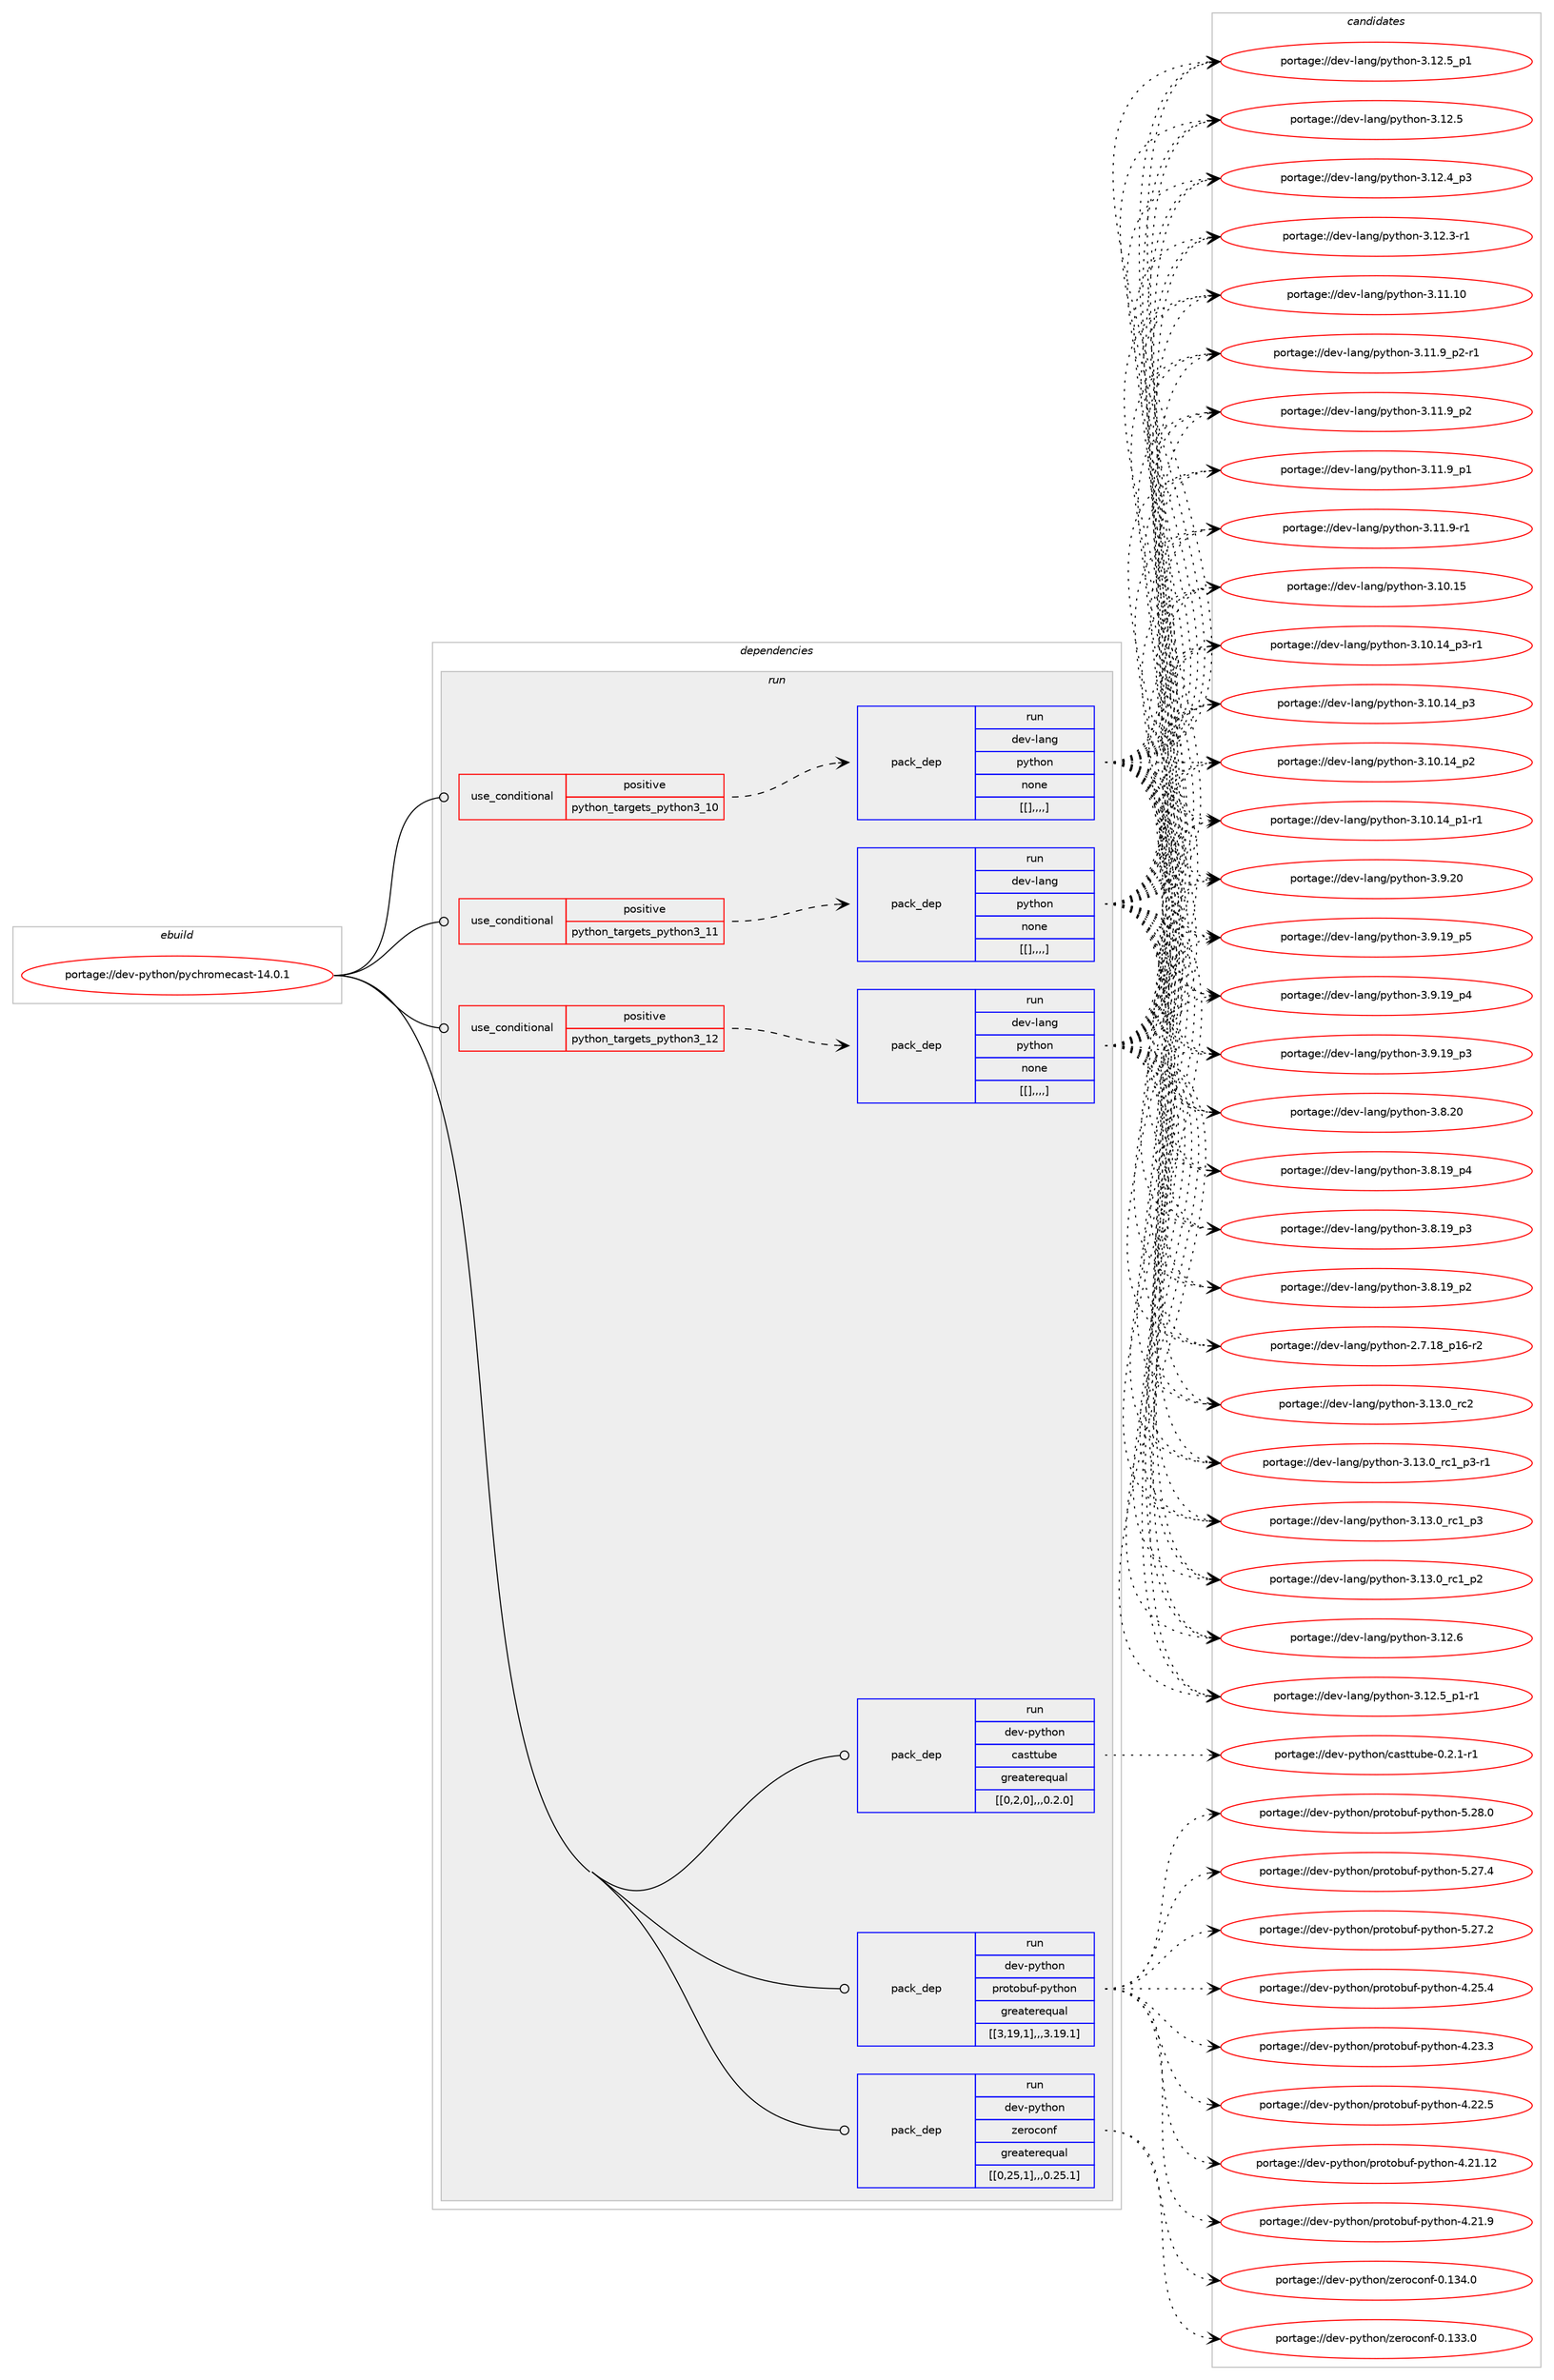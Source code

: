 digraph prolog {

# *************
# Graph options
# *************

newrank=true;
concentrate=true;
compound=true;
graph [rankdir=LR,fontname=Helvetica,fontsize=10,ranksep=1.5];#, ranksep=2.5, nodesep=0.2];
edge  [arrowhead=vee];
node  [fontname=Helvetica,fontsize=10];

# **********
# The ebuild
# **********

subgraph cluster_leftcol {
color=gray;
label=<<i>ebuild</i>>;
id [label="portage://dev-python/pychromecast-14.0.1", color=red, width=4, href="../dev-python/pychromecast-14.0.1.svg"];
}

# ****************
# The dependencies
# ****************

subgraph cluster_midcol {
color=gray;
label=<<i>dependencies</i>>;
subgraph cluster_compile {
fillcolor="#eeeeee";
style=filled;
label=<<i>compile</i>>;
}
subgraph cluster_compileandrun {
fillcolor="#eeeeee";
style=filled;
label=<<i>compile and run</i>>;
}
subgraph cluster_run {
fillcolor="#eeeeee";
style=filled;
label=<<i>run</i>>;
subgraph cond37465 {
dependency157453 [label=<<TABLE BORDER="0" CELLBORDER="1" CELLSPACING="0" CELLPADDING="4"><TR><TD ROWSPAN="3" CELLPADDING="10">use_conditional</TD></TR><TR><TD>positive</TD></TR><TR><TD>python_targets_python3_10</TD></TR></TABLE>>, shape=none, color=red];
subgraph pack118768 {
dependency157454 [label=<<TABLE BORDER="0" CELLBORDER="1" CELLSPACING="0" CELLPADDING="4" WIDTH="220"><TR><TD ROWSPAN="6" CELLPADDING="30">pack_dep</TD></TR><TR><TD WIDTH="110">run</TD></TR><TR><TD>dev-lang</TD></TR><TR><TD>python</TD></TR><TR><TD>none</TD></TR><TR><TD>[[],,,,]</TD></TR></TABLE>>, shape=none, color=blue];
}
dependency157453:e -> dependency157454:w [weight=20,style="dashed",arrowhead="vee"];
}
id:e -> dependency157453:w [weight=20,style="solid",arrowhead="odot"];
subgraph cond37466 {
dependency157455 [label=<<TABLE BORDER="0" CELLBORDER="1" CELLSPACING="0" CELLPADDING="4"><TR><TD ROWSPAN="3" CELLPADDING="10">use_conditional</TD></TR><TR><TD>positive</TD></TR><TR><TD>python_targets_python3_11</TD></TR></TABLE>>, shape=none, color=red];
subgraph pack118769 {
dependency157456 [label=<<TABLE BORDER="0" CELLBORDER="1" CELLSPACING="0" CELLPADDING="4" WIDTH="220"><TR><TD ROWSPAN="6" CELLPADDING="30">pack_dep</TD></TR><TR><TD WIDTH="110">run</TD></TR><TR><TD>dev-lang</TD></TR><TR><TD>python</TD></TR><TR><TD>none</TD></TR><TR><TD>[[],,,,]</TD></TR></TABLE>>, shape=none, color=blue];
}
dependency157455:e -> dependency157456:w [weight=20,style="dashed",arrowhead="vee"];
}
id:e -> dependency157455:w [weight=20,style="solid",arrowhead="odot"];
subgraph cond37467 {
dependency157457 [label=<<TABLE BORDER="0" CELLBORDER="1" CELLSPACING="0" CELLPADDING="4"><TR><TD ROWSPAN="3" CELLPADDING="10">use_conditional</TD></TR><TR><TD>positive</TD></TR><TR><TD>python_targets_python3_12</TD></TR></TABLE>>, shape=none, color=red];
subgraph pack118770 {
dependency157458 [label=<<TABLE BORDER="0" CELLBORDER="1" CELLSPACING="0" CELLPADDING="4" WIDTH="220"><TR><TD ROWSPAN="6" CELLPADDING="30">pack_dep</TD></TR><TR><TD WIDTH="110">run</TD></TR><TR><TD>dev-lang</TD></TR><TR><TD>python</TD></TR><TR><TD>none</TD></TR><TR><TD>[[],,,,]</TD></TR></TABLE>>, shape=none, color=blue];
}
dependency157457:e -> dependency157458:w [weight=20,style="dashed",arrowhead="vee"];
}
id:e -> dependency157457:w [weight=20,style="solid",arrowhead="odot"];
subgraph pack118771 {
dependency157459 [label=<<TABLE BORDER="0" CELLBORDER="1" CELLSPACING="0" CELLPADDING="4" WIDTH="220"><TR><TD ROWSPAN="6" CELLPADDING="30">pack_dep</TD></TR><TR><TD WIDTH="110">run</TD></TR><TR><TD>dev-python</TD></TR><TR><TD>casttube</TD></TR><TR><TD>greaterequal</TD></TR><TR><TD>[[0,2,0],,,0.2.0]</TD></TR></TABLE>>, shape=none, color=blue];
}
id:e -> dependency157459:w [weight=20,style="solid",arrowhead="odot"];
subgraph pack118772 {
dependency157460 [label=<<TABLE BORDER="0" CELLBORDER="1" CELLSPACING="0" CELLPADDING="4" WIDTH="220"><TR><TD ROWSPAN="6" CELLPADDING="30">pack_dep</TD></TR><TR><TD WIDTH="110">run</TD></TR><TR><TD>dev-python</TD></TR><TR><TD>protobuf-python</TD></TR><TR><TD>greaterequal</TD></TR><TR><TD>[[3,19,1],,,3.19.1]</TD></TR></TABLE>>, shape=none, color=blue];
}
id:e -> dependency157460:w [weight=20,style="solid",arrowhead="odot"];
subgraph pack118773 {
dependency157461 [label=<<TABLE BORDER="0" CELLBORDER="1" CELLSPACING="0" CELLPADDING="4" WIDTH="220"><TR><TD ROWSPAN="6" CELLPADDING="30">pack_dep</TD></TR><TR><TD WIDTH="110">run</TD></TR><TR><TD>dev-python</TD></TR><TR><TD>zeroconf</TD></TR><TR><TD>greaterequal</TD></TR><TR><TD>[[0,25,1],,,0.25.1]</TD></TR></TABLE>>, shape=none, color=blue];
}
id:e -> dependency157461:w [weight=20,style="solid",arrowhead="odot"];
}
}

# **************
# The candidates
# **************

subgraph cluster_choices {
rank=same;
color=gray;
label=<<i>candidates</i>>;

subgraph choice118768 {
color=black;
nodesep=1;
choice10010111845108971101034711212111610411111045514649514648951149950 [label="portage://dev-lang/python-3.13.0_rc2", color=red, width=4,href="../dev-lang/python-3.13.0_rc2.svg"];
choice1001011184510897110103471121211161041111104551464951464895114994995112514511449 [label="portage://dev-lang/python-3.13.0_rc1_p3-r1", color=red, width=4,href="../dev-lang/python-3.13.0_rc1_p3-r1.svg"];
choice100101118451089711010347112121116104111110455146495146489511499499511251 [label="portage://dev-lang/python-3.13.0_rc1_p3", color=red, width=4,href="../dev-lang/python-3.13.0_rc1_p3.svg"];
choice100101118451089711010347112121116104111110455146495146489511499499511250 [label="portage://dev-lang/python-3.13.0_rc1_p2", color=red, width=4,href="../dev-lang/python-3.13.0_rc1_p2.svg"];
choice10010111845108971101034711212111610411111045514649504654 [label="portage://dev-lang/python-3.12.6", color=red, width=4,href="../dev-lang/python-3.12.6.svg"];
choice1001011184510897110103471121211161041111104551464950465395112494511449 [label="portage://dev-lang/python-3.12.5_p1-r1", color=red, width=4,href="../dev-lang/python-3.12.5_p1-r1.svg"];
choice100101118451089711010347112121116104111110455146495046539511249 [label="portage://dev-lang/python-3.12.5_p1", color=red, width=4,href="../dev-lang/python-3.12.5_p1.svg"];
choice10010111845108971101034711212111610411111045514649504653 [label="portage://dev-lang/python-3.12.5", color=red, width=4,href="../dev-lang/python-3.12.5.svg"];
choice100101118451089711010347112121116104111110455146495046529511251 [label="portage://dev-lang/python-3.12.4_p3", color=red, width=4,href="../dev-lang/python-3.12.4_p3.svg"];
choice100101118451089711010347112121116104111110455146495046514511449 [label="portage://dev-lang/python-3.12.3-r1", color=red, width=4,href="../dev-lang/python-3.12.3-r1.svg"];
choice1001011184510897110103471121211161041111104551464949464948 [label="portage://dev-lang/python-3.11.10", color=red, width=4,href="../dev-lang/python-3.11.10.svg"];
choice1001011184510897110103471121211161041111104551464949465795112504511449 [label="portage://dev-lang/python-3.11.9_p2-r1", color=red, width=4,href="../dev-lang/python-3.11.9_p2-r1.svg"];
choice100101118451089711010347112121116104111110455146494946579511250 [label="portage://dev-lang/python-3.11.9_p2", color=red, width=4,href="../dev-lang/python-3.11.9_p2.svg"];
choice100101118451089711010347112121116104111110455146494946579511249 [label="portage://dev-lang/python-3.11.9_p1", color=red, width=4,href="../dev-lang/python-3.11.9_p1.svg"];
choice100101118451089711010347112121116104111110455146494946574511449 [label="portage://dev-lang/python-3.11.9-r1", color=red, width=4,href="../dev-lang/python-3.11.9-r1.svg"];
choice1001011184510897110103471121211161041111104551464948464953 [label="portage://dev-lang/python-3.10.15", color=red, width=4,href="../dev-lang/python-3.10.15.svg"];
choice100101118451089711010347112121116104111110455146494846495295112514511449 [label="portage://dev-lang/python-3.10.14_p3-r1", color=red, width=4,href="../dev-lang/python-3.10.14_p3-r1.svg"];
choice10010111845108971101034711212111610411111045514649484649529511251 [label="portage://dev-lang/python-3.10.14_p3", color=red, width=4,href="../dev-lang/python-3.10.14_p3.svg"];
choice10010111845108971101034711212111610411111045514649484649529511250 [label="portage://dev-lang/python-3.10.14_p2", color=red, width=4,href="../dev-lang/python-3.10.14_p2.svg"];
choice100101118451089711010347112121116104111110455146494846495295112494511449 [label="portage://dev-lang/python-3.10.14_p1-r1", color=red, width=4,href="../dev-lang/python-3.10.14_p1-r1.svg"];
choice10010111845108971101034711212111610411111045514657465048 [label="portage://dev-lang/python-3.9.20", color=red, width=4,href="../dev-lang/python-3.9.20.svg"];
choice100101118451089711010347112121116104111110455146574649579511253 [label="portage://dev-lang/python-3.9.19_p5", color=red, width=4,href="../dev-lang/python-3.9.19_p5.svg"];
choice100101118451089711010347112121116104111110455146574649579511252 [label="portage://dev-lang/python-3.9.19_p4", color=red, width=4,href="../dev-lang/python-3.9.19_p4.svg"];
choice100101118451089711010347112121116104111110455146574649579511251 [label="portage://dev-lang/python-3.9.19_p3", color=red, width=4,href="../dev-lang/python-3.9.19_p3.svg"];
choice10010111845108971101034711212111610411111045514656465048 [label="portage://dev-lang/python-3.8.20", color=red, width=4,href="../dev-lang/python-3.8.20.svg"];
choice100101118451089711010347112121116104111110455146564649579511252 [label="portage://dev-lang/python-3.8.19_p4", color=red, width=4,href="../dev-lang/python-3.8.19_p4.svg"];
choice100101118451089711010347112121116104111110455146564649579511251 [label="portage://dev-lang/python-3.8.19_p3", color=red, width=4,href="../dev-lang/python-3.8.19_p3.svg"];
choice100101118451089711010347112121116104111110455146564649579511250 [label="portage://dev-lang/python-3.8.19_p2", color=red, width=4,href="../dev-lang/python-3.8.19_p2.svg"];
choice100101118451089711010347112121116104111110455046554649569511249544511450 [label="portage://dev-lang/python-2.7.18_p16-r2", color=red, width=4,href="../dev-lang/python-2.7.18_p16-r2.svg"];
dependency157454:e -> choice10010111845108971101034711212111610411111045514649514648951149950:w [style=dotted,weight="100"];
dependency157454:e -> choice1001011184510897110103471121211161041111104551464951464895114994995112514511449:w [style=dotted,weight="100"];
dependency157454:e -> choice100101118451089711010347112121116104111110455146495146489511499499511251:w [style=dotted,weight="100"];
dependency157454:e -> choice100101118451089711010347112121116104111110455146495146489511499499511250:w [style=dotted,weight="100"];
dependency157454:e -> choice10010111845108971101034711212111610411111045514649504654:w [style=dotted,weight="100"];
dependency157454:e -> choice1001011184510897110103471121211161041111104551464950465395112494511449:w [style=dotted,weight="100"];
dependency157454:e -> choice100101118451089711010347112121116104111110455146495046539511249:w [style=dotted,weight="100"];
dependency157454:e -> choice10010111845108971101034711212111610411111045514649504653:w [style=dotted,weight="100"];
dependency157454:e -> choice100101118451089711010347112121116104111110455146495046529511251:w [style=dotted,weight="100"];
dependency157454:e -> choice100101118451089711010347112121116104111110455146495046514511449:w [style=dotted,weight="100"];
dependency157454:e -> choice1001011184510897110103471121211161041111104551464949464948:w [style=dotted,weight="100"];
dependency157454:e -> choice1001011184510897110103471121211161041111104551464949465795112504511449:w [style=dotted,weight="100"];
dependency157454:e -> choice100101118451089711010347112121116104111110455146494946579511250:w [style=dotted,weight="100"];
dependency157454:e -> choice100101118451089711010347112121116104111110455146494946579511249:w [style=dotted,weight="100"];
dependency157454:e -> choice100101118451089711010347112121116104111110455146494946574511449:w [style=dotted,weight="100"];
dependency157454:e -> choice1001011184510897110103471121211161041111104551464948464953:w [style=dotted,weight="100"];
dependency157454:e -> choice100101118451089711010347112121116104111110455146494846495295112514511449:w [style=dotted,weight="100"];
dependency157454:e -> choice10010111845108971101034711212111610411111045514649484649529511251:w [style=dotted,weight="100"];
dependency157454:e -> choice10010111845108971101034711212111610411111045514649484649529511250:w [style=dotted,weight="100"];
dependency157454:e -> choice100101118451089711010347112121116104111110455146494846495295112494511449:w [style=dotted,weight="100"];
dependency157454:e -> choice10010111845108971101034711212111610411111045514657465048:w [style=dotted,weight="100"];
dependency157454:e -> choice100101118451089711010347112121116104111110455146574649579511253:w [style=dotted,weight="100"];
dependency157454:e -> choice100101118451089711010347112121116104111110455146574649579511252:w [style=dotted,weight="100"];
dependency157454:e -> choice100101118451089711010347112121116104111110455146574649579511251:w [style=dotted,weight="100"];
dependency157454:e -> choice10010111845108971101034711212111610411111045514656465048:w [style=dotted,weight="100"];
dependency157454:e -> choice100101118451089711010347112121116104111110455146564649579511252:w [style=dotted,weight="100"];
dependency157454:e -> choice100101118451089711010347112121116104111110455146564649579511251:w [style=dotted,weight="100"];
dependency157454:e -> choice100101118451089711010347112121116104111110455146564649579511250:w [style=dotted,weight="100"];
dependency157454:e -> choice100101118451089711010347112121116104111110455046554649569511249544511450:w [style=dotted,weight="100"];
}
subgraph choice118769 {
color=black;
nodesep=1;
choice10010111845108971101034711212111610411111045514649514648951149950 [label="portage://dev-lang/python-3.13.0_rc2", color=red, width=4,href="../dev-lang/python-3.13.0_rc2.svg"];
choice1001011184510897110103471121211161041111104551464951464895114994995112514511449 [label="portage://dev-lang/python-3.13.0_rc1_p3-r1", color=red, width=4,href="../dev-lang/python-3.13.0_rc1_p3-r1.svg"];
choice100101118451089711010347112121116104111110455146495146489511499499511251 [label="portage://dev-lang/python-3.13.0_rc1_p3", color=red, width=4,href="../dev-lang/python-3.13.0_rc1_p3.svg"];
choice100101118451089711010347112121116104111110455146495146489511499499511250 [label="portage://dev-lang/python-3.13.0_rc1_p2", color=red, width=4,href="../dev-lang/python-3.13.0_rc1_p2.svg"];
choice10010111845108971101034711212111610411111045514649504654 [label="portage://dev-lang/python-3.12.6", color=red, width=4,href="../dev-lang/python-3.12.6.svg"];
choice1001011184510897110103471121211161041111104551464950465395112494511449 [label="portage://dev-lang/python-3.12.5_p1-r1", color=red, width=4,href="../dev-lang/python-3.12.5_p1-r1.svg"];
choice100101118451089711010347112121116104111110455146495046539511249 [label="portage://dev-lang/python-3.12.5_p1", color=red, width=4,href="../dev-lang/python-3.12.5_p1.svg"];
choice10010111845108971101034711212111610411111045514649504653 [label="portage://dev-lang/python-3.12.5", color=red, width=4,href="../dev-lang/python-3.12.5.svg"];
choice100101118451089711010347112121116104111110455146495046529511251 [label="portage://dev-lang/python-3.12.4_p3", color=red, width=4,href="../dev-lang/python-3.12.4_p3.svg"];
choice100101118451089711010347112121116104111110455146495046514511449 [label="portage://dev-lang/python-3.12.3-r1", color=red, width=4,href="../dev-lang/python-3.12.3-r1.svg"];
choice1001011184510897110103471121211161041111104551464949464948 [label="portage://dev-lang/python-3.11.10", color=red, width=4,href="../dev-lang/python-3.11.10.svg"];
choice1001011184510897110103471121211161041111104551464949465795112504511449 [label="portage://dev-lang/python-3.11.9_p2-r1", color=red, width=4,href="../dev-lang/python-3.11.9_p2-r1.svg"];
choice100101118451089711010347112121116104111110455146494946579511250 [label="portage://dev-lang/python-3.11.9_p2", color=red, width=4,href="../dev-lang/python-3.11.9_p2.svg"];
choice100101118451089711010347112121116104111110455146494946579511249 [label="portage://dev-lang/python-3.11.9_p1", color=red, width=4,href="../dev-lang/python-3.11.9_p1.svg"];
choice100101118451089711010347112121116104111110455146494946574511449 [label="portage://dev-lang/python-3.11.9-r1", color=red, width=4,href="../dev-lang/python-3.11.9-r1.svg"];
choice1001011184510897110103471121211161041111104551464948464953 [label="portage://dev-lang/python-3.10.15", color=red, width=4,href="../dev-lang/python-3.10.15.svg"];
choice100101118451089711010347112121116104111110455146494846495295112514511449 [label="portage://dev-lang/python-3.10.14_p3-r1", color=red, width=4,href="../dev-lang/python-3.10.14_p3-r1.svg"];
choice10010111845108971101034711212111610411111045514649484649529511251 [label="portage://dev-lang/python-3.10.14_p3", color=red, width=4,href="../dev-lang/python-3.10.14_p3.svg"];
choice10010111845108971101034711212111610411111045514649484649529511250 [label="portage://dev-lang/python-3.10.14_p2", color=red, width=4,href="../dev-lang/python-3.10.14_p2.svg"];
choice100101118451089711010347112121116104111110455146494846495295112494511449 [label="portage://dev-lang/python-3.10.14_p1-r1", color=red, width=4,href="../dev-lang/python-3.10.14_p1-r1.svg"];
choice10010111845108971101034711212111610411111045514657465048 [label="portage://dev-lang/python-3.9.20", color=red, width=4,href="../dev-lang/python-3.9.20.svg"];
choice100101118451089711010347112121116104111110455146574649579511253 [label="portage://dev-lang/python-3.9.19_p5", color=red, width=4,href="../dev-lang/python-3.9.19_p5.svg"];
choice100101118451089711010347112121116104111110455146574649579511252 [label="portage://dev-lang/python-3.9.19_p4", color=red, width=4,href="../dev-lang/python-3.9.19_p4.svg"];
choice100101118451089711010347112121116104111110455146574649579511251 [label="portage://dev-lang/python-3.9.19_p3", color=red, width=4,href="../dev-lang/python-3.9.19_p3.svg"];
choice10010111845108971101034711212111610411111045514656465048 [label="portage://dev-lang/python-3.8.20", color=red, width=4,href="../dev-lang/python-3.8.20.svg"];
choice100101118451089711010347112121116104111110455146564649579511252 [label="portage://dev-lang/python-3.8.19_p4", color=red, width=4,href="../dev-lang/python-3.8.19_p4.svg"];
choice100101118451089711010347112121116104111110455146564649579511251 [label="portage://dev-lang/python-3.8.19_p3", color=red, width=4,href="../dev-lang/python-3.8.19_p3.svg"];
choice100101118451089711010347112121116104111110455146564649579511250 [label="portage://dev-lang/python-3.8.19_p2", color=red, width=4,href="../dev-lang/python-3.8.19_p2.svg"];
choice100101118451089711010347112121116104111110455046554649569511249544511450 [label="portage://dev-lang/python-2.7.18_p16-r2", color=red, width=4,href="../dev-lang/python-2.7.18_p16-r2.svg"];
dependency157456:e -> choice10010111845108971101034711212111610411111045514649514648951149950:w [style=dotted,weight="100"];
dependency157456:e -> choice1001011184510897110103471121211161041111104551464951464895114994995112514511449:w [style=dotted,weight="100"];
dependency157456:e -> choice100101118451089711010347112121116104111110455146495146489511499499511251:w [style=dotted,weight="100"];
dependency157456:e -> choice100101118451089711010347112121116104111110455146495146489511499499511250:w [style=dotted,weight="100"];
dependency157456:e -> choice10010111845108971101034711212111610411111045514649504654:w [style=dotted,weight="100"];
dependency157456:e -> choice1001011184510897110103471121211161041111104551464950465395112494511449:w [style=dotted,weight="100"];
dependency157456:e -> choice100101118451089711010347112121116104111110455146495046539511249:w [style=dotted,weight="100"];
dependency157456:e -> choice10010111845108971101034711212111610411111045514649504653:w [style=dotted,weight="100"];
dependency157456:e -> choice100101118451089711010347112121116104111110455146495046529511251:w [style=dotted,weight="100"];
dependency157456:e -> choice100101118451089711010347112121116104111110455146495046514511449:w [style=dotted,weight="100"];
dependency157456:e -> choice1001011184510897110103471121211161041111104551464949464948:w [style=dotted,weight="100"];
dependency157456:e -> choice1001011184510897110103471121211161041111104551464949465795112504511449:w [style=dotted,weight="100"];
dependency157456:e -> choice100101118451089711010347112121116104111110455146494946579511250:w [style=dotted,weight="100"];
dependency157456:e -> choice100101118451089711010347112121116104111110455146494946579511249:w [style=dotted,weight="100"];
dependency157456:e -> choice100101118451089711010347112121116104111110455146494946574511449:w [style=dotted,weight="100"];
dependency157456:e -> choice1001011184510897110103471121211161041111104551464948464953:w [style=dotted,weight="100"];
dependency157456:e -> choice100101118451089711010347112121116104111110455146494846495295112514511449:w [style=dotted,weight="100"];
dependency157456:e -> choice10010111845108971101034711212111610411111045514649484649529511251:w [style=dotted,weight="100"];
dependency157456:e -> choice10010111845108971101034711212111610411111045514649484649529511250:w [style=dotted,weight="100"];
dependency157456:e -> choice100101118451089711010347112121116104111110455146494846495295112494511449:w [style=dotted,weight="100"];
dependency157456:e -> choice10010111845108971101034711212111610411111045514657465048:w [style=dotted,weight="100"];
dependency157456:e -> choice100101118451089711010347112121116104111110455146574649579511253:w [style=dotted,weight="100"];
dependency157456:e -> choice100101118451089711010347112121116104111110455146574649579511252:w [style=dotted,weight="100"];
dependency157456:e -> choice100101118451089711010347112121116104111110455146574649579511251:w [style=dotted,weight="100"];
dependency157456:e -> choice10010111845108971101034711212111610411111045514656465048:w [style=dotted,weight="100"];
dependency157456:e -> choice100101118451089711010347112121116104111110455146564649579511252:w [style=dotted,weight="100"];
dependency157456:e -> choice100101118451089711010347112121116104111110455146564649579511251:w [style=dotted,weight="100"];
dependency157456:e -> choice100101118451089711010347112121116104111110455146564649579511250:w [style=dotted,weight="100"];
dependency157456:e -> choice100101118451089711010347112121116104111110455046554649569511249544511450:w [style=dotted,weight="100"];
}
subgraph choice118770 {
color=black;
nodesep=1;
choice10010111845108971101034711212111610411111045514649514648951149950 [label="portage://dev-lang/python-3.13.0_rc2", color=red, width=4,href="../dev-lang/python-3.13.0_rc2.svg"];
choice1001011184510897110103471121211161041111104551464951464895114994995112514511449 [label="portage://dev-lang/python-3.13.0_rc1_p3-r1", color=red, width=4,href="../dev-lang/python-3.13.0_rc1_p3-r1.svg"];
choice100101118451089711010347112121116104111110455146495146489511499499511251 [label="portage://dev-lang/python-3.13.0_rc1_p3", color=red, width=4,href="../dev-lang/python-3.13.0_rc1_p3.svg"];
choice100101118451089711010347112121116104111110455146495146489511499499511250 [label="portage://dev-lang/python-3.13.0_rc1_p2", color=red, width=4,href="../dev-lang/python-3.13.0_rc1_p2.svg"];
choice10010111845108971101034711212111610411111045514649504654 [label="portage://dev-lang/python-3.12.6", color=red, width=4,href="../dev-lang/python-3.12.6.svg"];
choice1001011184510897110103471121211161041111104551464950465395112494511449 [label="portage://dev-lang/python-3.12.5_p1-r1", color=red, width=4,href="../dev-lang/python-3.12.5_p1-r1.svg"];
choice100101118451089711010347112121116104111110455146495046539511249 [label="portage://dev-lang/python-3.12.5_p1", color=red, width=4,href="../dev-lang/python-3.12.5_p1.svg"];
choice10010111845108971101034711212111610411111045514649504653 [label="portage://dev-lang/python-3.12.5", color=red, width=4,href="../dev-lang/python-3.12.5.svg"];
choice100101118451089711010347112121116104111110455146495046529511251 [label="portage://dev-lang/python-3.12.4_p3", color=red, width=4,href="../dev-lang/python-3.12.4_p3.svg"];
choice100101118451089711010347112121116104111110455146495046514511449 [label="portage://dev-lang/python-3.12.3-r1", color=red, width=4,href="../dev-lang/python-3.12.3-r1.svg"];
choice1001011184510897110103471121211161041111104551464949464948 [label="portage://dev-lang/python-3.11.10", color=red, width=4,href="../dev-lang/python-3.11.10.svg"];
choice1001011184510897110103471121211161041111104551464949465795112504511449 [label="portage://dev-lang/python-3.11.9_p2-r1", color=red, width=4,href="../dev-lang/python-3.11.9_p2-r1.svg"];
choice100101118451089711010347112121116104111110455146494946579511250 [label="portage://dev-lang/python-3.11.9_p2", color=red, width=4,href="../dev-lang/python-3.11.9_p2.svg"];
choice100101118451089711010347112121116104111110455146494946579511249 [label="portage://dev-lang/python-3.11.9_p1", color=red, width=4,href="../dev-lang/python-3.11.9_p1.svg"];
choice100101118451089711010347112121116104111110455146494946574511449 [label="portage://dev-lang/python-3.11.9-r1", color=red, width=4,href="../dev-lang/python-3.11.9-r1.svg"];
choice1001011184510897110103471121211161041111104551464948464953 [label="portage://dev-lang/python-3.10.15", color=red, width=4,href="../dev-lang/python-3.10.15.svg"];
choice100101118451089711010347112121116104111110455146494846495295112514511449 [label="portage://dev-lang/python-3.10.14_p3-r1", color=red, width=4,href="../dev-lang/python-3.10.14_p3-r1.svg"];
choice10010111845108971101034711212111610411111045514649484649529511251 [label="portage://dev-lang/python-3.10.14_p3", color=red, width=4,href="../dev-lang/python-3.10.14_p3.svg"];
choice10010111845108971101034711212111610411111045514649484649529511250 [label="portage://dev-lang/python-3.10.14_p2", color=red, width=4,href="../dev-lang/python-3.10.14_p2.svg"];
choice100101118451089711010347112121116104111110455146494846495295112494511449 [label="portage://dev-lang/python-3.10.14_p1-r1", color=red, width=4,href="../dev-lang/python-3.10.14_p1-r1.svg"];
choice10010111845108971101034711212111610411111045514657465048 [label="portage://dev-lang/python-3.9.20", color=red, width=4,href="../dev-lang/python-3.9.20.svg"];
choice100101118451089711010347112121116104111110455146574649579511253 [label="portage://dev-lang/python-3.9.19_p5", color=red, width=4,href="../dev-lang/python-3.9.19_p5.svg"];
choice100101118451089711010347112121116104111110455146574649579511252 [label="portage://dev-lang/python-3.9.19_p4", color=red, width=4,href="../dev-lang/python-3.9.19_p4.svg"];
choice100101118451089711010347112121116104111110455146574649579511251 [label="portage://dev-lang/python-3.9.19_p3", color=red, width=4,href="../dev-lang/python-3.9.19_p3.svg"];
choice10010111845108971101034711212111610411111045514656465048 [label="portage://dev-lang/python-3.8.20", color=red, width=4,href="../dev-lang/python-3.8.20.svg"];
choice100101118451089711010347112121116104111110455146564649579511252 [label="portage://dev-lang/python-3.8.19_p4", color=red, width=4,href="../dev-lang/python-3.8.19_p4.svg"];
choice100101118451089711010347112121116104111110455146564649579511251 [label="portage://dev-lang/python-3.8.19_p3", color=red, width=4,href="../dev-lang/python-3.8.19_p3.svg"];
choice100101118451089711010347112121116104111110455146564649579511250 [label="portage://dev-lang/python-3.8.19_p2", color=red, width=4,href="../dev-lang/python-3.8.19_p2.svg"];
choice100101118451089711010347112121116104111110455046554649569511249544511450 [label="portage://dev-lang/python-2.7.18_p16-r2", color=red, width=4,href="../dev-lang/python-2.7.18_p16-r2.svg"];
dependency157458:e -> choice10010111845108971101034711212111610411111045514649514648951149950:w [style=dotted,weight="100"];
dependency157458:e -> choice1001011184510897110103471121211161041111104551464951464895114994995112514511449:w [style=dotted,weight="100"];
dependency157458:e -> choice100101118451089711010347112121116104111110455146495146489511499499511251:w [style=dotted,weight="100"];
dependency157458:e -> choice100101118451089711010347112121116104111110455146495146489511499499511250:w [style=dotted,weight="100"];
dependency157458:e -> choice10010111845108971101034711212111610411111045514649504654:w [style=dotted,weight="100"];
dependency157458:e -> choice1001011184510897110103471121211161041111104551464950465395112494511449:w [style=dotted,weight="100"];
dependency157458:e -> choice100101118451089711010347112121116104111110455146495046539511249:w [style=dotted,weight="100"];
dependency157458:e -> choice10010111845108971101034711212111610411111045514649504653:w [style=dotted,weight="100"];
dependency157458:e -> choice100101118451089711010347112121116104111110455146495046529511251:w [style=dotted,weight="100"];
dependency157458:e -> choice100101118451089711010347112121116104111110455146495046514511449:w [style=dotted,weight="100"];
dependency157458:e -> choice1001011184510897110103471121211161041111104551464949464948:w [style=dotted,weight="100"];
dependency157458:e -> choice1001011184510897110103471121211161041111104551464949465795112504511449:w [style=dotted,weight="100"];
dependency157458:e -> choice100101118451089711010347112121116104111110455146494946579511250:w [style=dotted,weight="100"];
dependency157458:e -> choice100101118451089711010347112121116104111110455146494946579511249:w [style=dotted,weight="100"];
dependency157458:e -> choice100101118451089711010347112121116104111110455146494946574511449:w [style=dotted,weight="100"];
dependency157458:e -> choice1001011184510897110103471121211161041111104551464948464953:w [style=dotted,weight="100"];
dependency157458:e -> choice100101118451089711010347112121116104111110455146494846495295112514511449:w [style=dotted,weight="100"];
dependency157458:e -> choice10010111845108971101034711212111610411111045514649484649529511251:w [style=dotted,weight="100"];
dependency157458:e -> choice10010111845108971101034711212111610411111045514649484649529511250:w [style=dotted,weight="100"];
dependency157458:e -> choice100101118451089711010347112121116104111110455146494846495295112494511449:w [style=dotted,weight="100"];
dependency157458:e -> choice10010111845108971101034711212111610411111045514657465048:w [style=dotted,weight="100"];
dependency157458:e -> choice100101118451089711010347112121116104111110455146574649579511253:w [style=dotted,weight="100"];
dependency157458:e -> choice100101118451089711010347112121116104111110455146574649579511252:w [style=dotted,weight="100"];
dependency157458:e -> choice100101118451089711010347112121116104111110455146574649579511251:w [style=dotted,weight="100"];
dependency157458:e -> choice10010111845108971101034711212111610411111045514656465048:w [style=dotted,weight="100"];
dependency157458:e -> choice100101118451089711010347112121116104111110455146564649579511252:w [style=dotted,weight="100"];
dependency157458:e -> choice100101118451089711010347112121116104111110455146564649579511251:w [style=dotted,weight="100"];
dependency157458:e -> choice100101118451089711010347112121116104111110455146564649579511250:w [style=dotted,weight="100"];
dependency157458:e -> choice100101118451089711010347112121116104111110455046554649569511249544511450:w [style=dotted,weight="100"];
}
subgraph choice118771 {
color=black;
nodesep=1;
choice10010111845112121116104111110479997115116116117981014548465046494511449 [label="portage://dev-python/casttube-0.2.1-r1", color=red, width=4,href="../dev-python/casttube-0.2.1-r1.svg"];
dependency157459:e -> choice10010111845112121116104111110479997115116116117981014548465046494511449:w [style=dotted,weight="100"];
}
subgraph choice118772 {
color=black;
nodesep=1;
choice1001011184511212111610411111047112114111116111981171024511212111610411111045534650564648 [label="portage://dev-python/protobuf-python-5.28.0", color=red, width=4,href="../dev-python/protobuf-python-5.28.0.svg"];
choice1001011184511212111610411111047112114111116111981171024511212111610411111045534650554652 [label="portage://dev-python/protobuf-python-5.27.4", color=red, width=4,href="../dev-python/protobuf-python-5.27.4.svg"];
choice1001011184511212111610411111047112114111116111981171024511212111610411111045534650554650 [label="portage://dev-python/protobuf-python-5.27.2", color=red, width=4,href="../dev-python/protobuf-python-5.27.2.svg"];
choice1001011184511212111610411111047112114111116111981171024511212111610411111045524650534652 [label="portage://dev-python/protobuf-python-4.25.4", color=red, width=4,href="../dev-python/protobuf-python-4.25.4.svg"];
choice1001011184511212111610411111047112114111116111981171024511212111610411111045524650514651 [label="portage://dev-python/protobuf-python-4.23.3", color=red, width=4,href="../dev-python/protobuf-python-4.23.3.svg"];
choice1001011184511212111610411111047112114111116111981171024511212111610411111045524650504653 [label="portage://dev-python/protobuf-python-4.22.5", color=red, width=4,href="../dev-python/protobuf-python-4.22.5.svg"];
choice100101118451121211161041111104711211411111611198117102451121211161041111104552465049464950 [label="portage://dev-python/protobuf-python-4.21.12", color=red, width=4,href="../dev-python/protobuf-python-4.21.12.svg"];
choice1001011184511212111610411111047112114111116111981171024511212111610411111045524650494657 [label="portage://dev-python/protobuf-python-4.21.9", color=red, width=4,href="../dev-python/protobuf-python-4.21.9.svg"];
dependency157460:e -> choice1001011184511212111610411111047112114111116111981171024511212111610411111045534650564648:w [style=dotted,weight="100"];
dependency157460:e -> choice1001011184511212111610411111047112114111116111981171024511212111610411111045534650554652:w [style=dotted,weight="100"];
dependency157460:e -> choice1001011184511212111610411111047112114111116111981171024511212111610411111045534650554650:w [style=dotted,weight="100"];
dependency157460:e -> choice1001011184511212111610411111047112114111116111981171024511212111610411111045524650534652:w [style=dotted,weight="100"];
dependency157460:e -> choice1001011184511212111610411111047112114111116111981171024511212111610411111045524650514651:w [style=dotted,weight="100"];
dependency157460:e -> choice1001011184511212111610411111047112114111116111981171024511212111610411111045524650504653:w [style=dotted,weight="100"];
dependency157460:e -> choice100101118451121211161041111104711211411111611198117102451121211161041111104552465049464950:w [style=dotted,weight="100"];
dependency157460:e -> choice1001011184511212111610411111047112114111116111981171024511212111610411111045524650494657:w [style=dotted,weight="100"];
}
subgraph choice118773 {
color=black;
nodesep=1;
choice1001011184511212111610411111047122101114111991111101024548464951524648 [label="portage://dev-python/zeroconf-0.134.0", color=red, width=4,href="../dev-python/zeroconf-0.134.0.svg"];
choice1001011184511212111610411111047122101114111991111101024548464951514648 [label="portage://dev-python/zeroconf-0.133.0", color=red, width=4,href="../dev-python/zeroconf-0.133.0.svg"];
dependency157461:e -> choice1001011184511212111610411111047122101114111991111101024548464951524648:w [style=dotted,weight="100"];
dependency157461:e -> choice1001011184511212111610411111047122101114111991111101024548464951514648:w [style=dotted,weight="100"];
}
}

}
